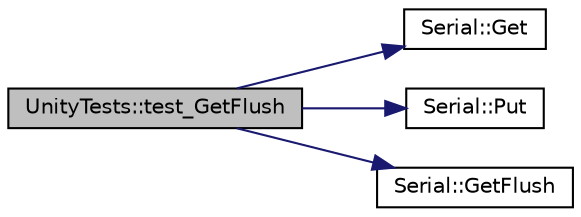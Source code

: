 digraph "UnityTests::test_GetFlush"
{
  edge [fontname="Helvetica",fontsize="10",labelfontname="Helvetica",labelfontsize="10"];
  node [fontname="Helvetica",fontsize="10",shape=record];
  rankdir="LR";
  Node1 [label="UnityTests::test_GetFlush",height=0.2,width=0.4,color="black", fillcolor="grey75", style="filled" fontcolor="black"];
  Node1 -> Node2 [color="midnightblue",fontsize="10",style="solid",fontname="Helvetica"];
  Node2 [label="Serial::Get",height=0.2,width=0.4,color="black", fillcolor="white", style="filled",URL="$classSerial.html#a9ff80fa40c5fd0d6528b1de41b85d6fd",tooltip="Receive a byte (wait) or timeout."];
  Node1 -> Node3 [color="midnightblue",fontsize="10",style="solid",fontname="Helvetica"];
  Node3 [label="Serial::Put",height=0.2,width=0.4,color="black", fillcolor="white", style="filled",URL="$classSerial.html#a9cc9f1300669c411690390b0399db3e9",tooltip="Transmit a single character."];
  Node1 -> Node4 [color="midnightblue",fontsize="10",style="solid",fontname="Helvetica"];
  Node4 [label="Serial::GetFlush",height=0.2,width=0.4,color="black", fillcolor="white", style="filled",URL="$classSerial.html#a971a1d267547f1fc0df1f58c1a4eb18d",tooltip="Flushes receive buffer."];
}
